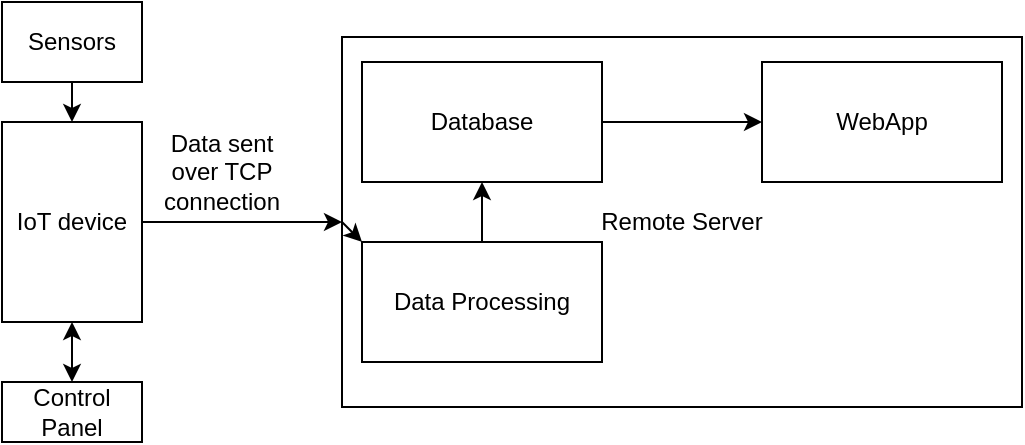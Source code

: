 <mxfile version="20.4.0" type="device"><diagram id="J2y1GWglW9T_fRNc6czk" name="Page-1"><mxGraphModel dx="1064" dy="568" grid="1" gridSize="10" guides="1" tooltips="1" connect="1" arrows="1" fold="1" page="1" pageScale="1" pageWidth="850" pageHeight="1100" math="0" shadow="0"><root><mxCell id="0"/><mxCell id="1" parent="0"/><mxCell id="HI0zp6BvMJCwvZo395kR-1" value="IoT device" style="rounded=0;whiteSpace=wrap;html=1;" vertex="1" parent="1"><mxGeometry x="40" y="90" width="70" height="100" as="geometry"/></mxCell><mxCell id="HI0zp6BvMJCwvZo395kR-2" value="Sensors" style="rounded=0;whiteSpace=wrap;html=1;" vertex="1" parent="1"><mxGeometry x="40" y="30" width="70" height="40" as="geometry"/></mxCell><mxCell id="HI0zp6BvMJCwvZo395kR-3" value="" style="endArrow=classic;html=1;rounded=0;exitX=0.5;exitY=1;exitDx=0;exitDy=0;entryX=0.5;entryY=0;entryDx=0;entryDy=0;" edge="1" parent="1" source="HI0zp6BvMJCwvZo395kR-2" target="HI0zp6BvMJCwvZo395kR-1"><mxGeometry width="50" height="50" relative="1" as="geometry"><mxPoint x="400" y="220" as="sourcePoint"/><mxPoint x="450" y="170" as="targetPoint"/></mxGeometry></mxCell><mxCell id="HI0zp6BvMJCwvZo395kR-4" value="Remote Server" style="rounded=0;whiteSpace=wrap;html=1;" vertex="1" parent="1"><mxGeometry x="210" y="47.5" width="340" height="185" as="geometry"/></mxCell><mxCell id="HI0zp6BvMJCwvZo395kR-5" value="" style="endArrow=classic;html=1;rounded=0;exitX=1;exitY=0.5;exitDx=0;exitDy=0;entryX=0;entryY=0.5;entryDx=0;entryDy=0;" edge="1" parent="1" source="HI0zp6BvMJCwvZo395kR-1" target="HI0zp6BvMJCwvZo395kR-4"><mxGeometry width="50" height="50" relative="1" as="geometry"><mxPoint x="400" y="220" as="sourcePoint"/><mxPoint x="450" y="170" as="targetPoint"/></mxGeometry></mxCell><mxCell id="HI0zp6BvMJCwvZo395kR-6" value="Data sent over TCP connection" style="text;html=1;strokeColor=none;fillColor=none;align=center;verticalAlign=middle;whiteSpace=wrap;rounded=0;" vertex="1" parent="1"><mxGeometry x="120" y="100" width="60" height="30" as="geometry"/></mxCell><mxCell id="HI0zp6BvMJCwvZo395kR-8" value="Control Panel" style="rounded=0;whiteSpace=wrap;html=1;" vertex="1" parent="1"><mxGeometry x="40" y="220" width="70" height="30" as="geometry"/></mxCell><mxCell id="HI0zp6BvMJCwvZo395kR-9" value="" style="endArrow=classic;startArrow=classic;html=1;rounded=0;exitX=0.5;exitY=0;exitDx=0;exitDy=0;entryX=0.5;entryY=1;entryDx=0;entryDy=0;" edge="1" parent="1" source="HI0zp6BvMJCwvZo395kR-8" target="HI0zp6BvMJCwvZo395kR-1"><mxGeometry width="50" height="50" relative="1" as="geometry"><mxPoint x="400" y="210" as="sourcePoint"/><mxPoint x="450" y="160" as="targetPoint"/></mxGeometry></mxCell><mxCell id="HI0zp6BvMJCwvZo395kR-11" value="Database" style="rounded=0;whiteSpace=wrap;html=1;" vertex="1" parent="1"><mxGeometry x="220" y="60" width="120" height="60" as="geometry"/></mxCell><mxCell id="HI0zp6BvMJCwvZo395kR-12" value="WebApp" style="rounded=0;whiteSpace=wrap;html=1;" vertex="1" parent="1"><mxGeometry x="420" y="60" width="120" height="60" as="geometry"/></mxCell><mxCell id="HI0zp6BvMJCwvZo395kR-13" value="" style="endArrow=classic;html=1;rounded=0;exitX=1;exitY=0.5;exitDx=0;exitDy=0;entryX=0;entryY=0.5;entryDx=0;entryDy=0;" edge="1" parent="1" source="HI0zp6BvMJCwvZo395kR-11" target="HI0zp6BvMJCwvZo395kR-12"><mxGeometry width="50" height="50" relative="1" as="geometry"><mxPoint x="400" y="200" as="sourcePoint"/><mxPoint x="450" y="150" as="targetPoint"/></mxGeometry></mxCell><mxCell id="HI0zp6BvMJCwvZo395kR-14" value="Data Processing" style="rounded=0;whiteSpace=wrap;html=1;" vertex="1" parent="1"><mxGeometry x="220" y="150" width="120" height="60" as="geometry"/></mxCell><mxCell id="HI0zp6BvMJCwvZo395kR-15" value="" style="endArrow=classic;html=1;rounded=0;exitX=0;exitY=0.5;exitDx=0;exitDy=0;entryX=0;entryY=0;entryDx=0;entryDy=0;" edge="1" parent="1" source="HI0zp6BvMJCwvZo395kR-4" target="HI0zp6BvMJCwvZo395kR-14"><mxGeometry width="50" height="50" relative="1" as="geometry"><mxPoint x="400" y="200" as="sourcePoint"/><mxPoint x="450" y="150" as="targetPoint"/></mxGeometry></mxCell><mxCell id="HI0zp6BvMJCwvZo395kR-16" value="" style="endArrow=classic;html=1;rounded=0;exitX=0.5;exitY=0;exitDx=0;exitDy=0;entryX=0.5;entryY=1;entryDx=0;entryDy=0;" edge="1" parent="1" source="HI0zp6BvMJCwvZo395kR-14" target="HI0zp6BvMJCwvZo395kR-11"><mxGeometry width="50" height="50" relative="1" as="geometry"><mxPoint x="400" y="200" as="sourcePoint"/><mxPoint x="450" y="150" as="targetPoint"/></mxGeometry></mxCell></root></mxGraphModel></diagram></mxfile>